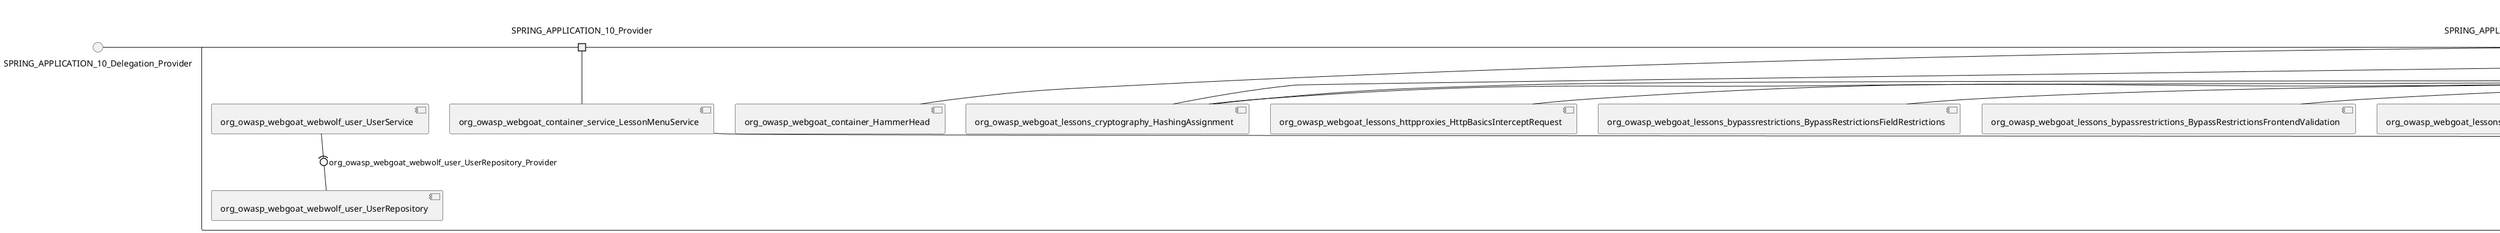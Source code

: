 @startuml
skinparam fixCircleLabelOverlapping true
skinparam componentStyle uml2
() SPRING_APPLICATION_10_Delegation_Provider
() SPRING_APPLICATION_11_Delegation_Provider
() SPRING_APPLICATION_2_Delegation_Provider
() SPRING_APPLICATION_3_Delegation_Provider
() SPRING_APPLICATION_4_Delegation_Provider
() SPRING_APPLICATION_5_Delegation_Provider
() SPRING_APPLICATION_6_Delegation_Provider
() SPRING_APPLICATION_7_Delegation_Provider
() SPRING_APPLICATION_8_Delegation_Provider
() SPRING_APPLICATION_9_Delegation_Provider
() SPRING_APPLICATION_BypassRestrictions_FieldRestrictions_POST_Delegation_Provider
() SPRING_APPLICATION_BypassRestrictions_frontendValidation_POST_Delegation_Provider
() SPRING_APPLICATION_ChromeDevTools_dummy_POST_Delegation_Provider
() SPRING_APPLICATION_ChromeDevTools_network_POST_Delegation_Provider
() SPRING_APPLICATION_CrossSiteScriptingStored_stored_xss_POST_Delegation_Provider
() SPRING_APPLICATION_CrossSiteScriptingStored_stored_xss_follow_up_POST_Delegation_Provider
() SPRING_APPLICATION_CrossSiteScripting_attack1_POST_Delegation_Provider
() SPRING_APPLICATION_CrossSiteScripting_attack3_POST_Delegation_Provider
() SPRING_APPLICATION_CrossSiteScripting_attack4_POST_Delegation_Provider
() SPRING_APPLICATION_CrossSiteScripting_attack5a_GET_Delegation_Provider
() SPRING_APPLICATION_CrossSiteScripting_attack6a_POST_Delegation_Provider
() SPRING_APPLICATION_CrossSiteScripting_dom_follow_up_POST_Delegation_Provider
() SPRING_APPLICATION_CrossSiteScripting_phone_home_xss_POST_Delegation_Provider
() SPRING_APPLICATION_CrossSiteScripting_quiz_GET_POST_Delegation_Provider
() SPRING_APPLICATION_Delegation_Provider
() SPRING_APPLICATION_GET_10_Delegation_Provider
() SPRING_APPLICATION_GET_11_Delegation_Provider
() SPRING_APPLICATION_GET_12_Delegation_Provider
() SPRING_APPLICATION_GET_13_Delegation_Provider
() SPRING_APPLICATION_GET_14_Delegation_Provider
() SPRING_APPLICATION_GET_2_Delegation_Provider
() SPRING_APPLICATION_GET_3_Delegation_Provider
() SPRING_APPLICATION_GET_4_Delegation_Provider
() SPRING_APPLICATION_GET_5_Delegation_Provider
() SPRING_APPLICATION_GET_6_Delegation_Provider
() SPRING_APPLICATION_GET_7_Delegation_Provider
() SPRING_APPLICATION_GET_8_Delegation_Provider
() SPRING_APPLICATION_GET_9_Delegation_Provider
() SPRING_APPLICATION_GET_Delegation_Provider
() SPRING_APPLICATION_HtmlTampering_task_POST_Delegation_Provider
() SPRING_APPLICATION_HttpBasics_attack1_POST_Delegation_Provider
() SPRING_APPLICATION_HttpBasics_attack2_POST_Delegation_Provider
() SPRING_APPLICATION_IDOR_diff_attributes_POST_Delegation_Provider
() SPRING_APPLICATION_IDOR_login_POST_Delegation_Provider
() SPRING_APPLICATION_IDOR_profile_alt_path_POST_Delegation_Provider
() SPRING_APPLICATION_InsecureDeserialization_task_POST_Delegation_Provider
() SPRING_APPLICATION_InsecureLogin_Delegation_Provider
() SPRING_APPLICATION_JWT_decode_POST_Delegation_Provider
() SPRING_APPLICATION_JWT_jku_Delegation_Provider
() SPRING_APPLICATION_JWT_kid_Delegation_Provider
() SPRING_APPLICATION_JWT_quiz_GET_POST_Delegation_Provider
() SPRING_APPLICATION_JWT_refresh_Delegation_Provider
() SPRING_APPLICATION_JWT_secret_POST_Delegation_Provider
() SPRING_APPLICATION_JWT_votings_Delegation_Provider
() SPRING_APPLICATION_LogSpoofing_log_bleeding_POST_Delegation_Provider
() SPRING_APPLICATION_LogSpoofing_log_spoofing_POST_Delegation_Provider
() SPRING_APPLICATION_POST_10_Delegation_Provider
() SPRING_APPLICATION_POST_11_Delegation_Provider
() SPRING_APPLICATION_POST_12_Delegation_Provider
() SPRING_APPLICATION_POST_13_Delegation_Provider
() SPRING_APPLICATION_POST_14_Delegation_Provider
() SPRING_APPLICATION_POST_15_Delegation_Provider
() SPRING_APPLICATION_POST_16_Delegation_Provider
() SPRING_APPLICATION_POST_17_Delegation_Provider
() SPRING_APPLICATION_POST_18_Delegation_Provider
() SPRING_APPLICATION_POST_2_Delegation_Provider
() SPRING_APPLICATION_POST_3_Delegation_Provider
() SPRING_APPLICATION_POST_4_Delegation_Provider
() SPRING_APPLICATION_POST_5_Delegation_Provider
() SPRING_APPLICATION_POST_6_Delegation_Provider
() SPRING_APPLICATION_POST_7_Delegation_Provider
() SPRING_APPLICATION_POST_8_Delegation_Provider
() SPRING_APPLICATION_POST_9_Delegation_Provider
() SPRING_APPLICATION_POST_Delegation_Provider
() SPRING_APPLICATION_PUT_Delegation_Provider
() SPRING_APPLICATION_PasswordReset_ForgotPassword_create_password_reset_link_POST_Delegation_Provider
() SPRING_APPLICATION_PasswordReset_SecurityQuestions_POST_Delegation_Provider
() SPRING_APPLICATION_PasswordReset_reset_Delegation_Provider
() SPRING_APPLICATION_PasswordReset_simple_mail_reset_POST_Delegation_Provider
() SPRING_APPLICATION_PathTraversal_profile_picture_GET_Delegation_Provider
() SPRING_APPLICATION_PathTraversal_profile_picture_fix_GET_Delegation_Provider
() SPRING_APPLICATION_PathTraversal_profile_upload_POST_Delegation_Provider
() SPRING_APPLICATION_PathTraversal_profile_upload_fix_POST_Delegation_Provider
() SPRING_APPLICATION_PathTraversal_profile_upload_remove_user_input_POST_Delegation_Provider
() SPRING_APPLICATION_PathTraversal_random_POST_Delegation_Provider
() SPRING_APPLICATION_PathTraversal_random_picture_GET_Delegation_Provider
() SPRING_APPLICATION_PathTraversal_zip_slip_Delegation_Provider
() SPRING_APPLICATION_SSRF_task1_POST_Delegation_Provider
() SPRING_APPLICATION_SSRF_task2_POST_Delegation_Provider
() SPRING_APPLICATION_SecurePasswords_assignment_POST_Delegation_Provider
() SPRING_APPLICATION_SqlInjectionAdvanced_attack6a_POST_Delegation_Provider
() SPRING_APPLICATION_SqlInjectionAdvanced_attack6b_POST_Delegation_Provider
() SPRING_APPLICATION_SqlInjectionAdvanced_challenge_Login_POST_Delegation_Provider
() SPRING_APPLICATION_SqlInjectionAdvanced_challenge_PUT_Delegation_Provider
() SPRING_APPLICATION_SqlInjectionAdvanced_quiz_GET_POST_Delegation_Provider
() SPRING_APPLICATION_SqlInjectionMitigations_attack10a_POST_Delegation_Provider
() SPRING_APPLICATION_SqlInjectionMitigations_attack10b_POST_Delegation_Provider
() SPRING_APPLICATION_SqlInjectionMitigations_attack12a_POST_Delegation_Provider
() SPRING_APPLICATION_SqlInjectionMitigations_servers_GET_Delegation_Provider
() SPRING_APPLICATION_SqlInjection_assignment5a_POST_Delegation_Provider
() SPRING_APPLICATION_SqlInjection_assignment5b_POST_Delegation_Provider
() SPRING_APPLICATION_SqlInjection_attack10_POST_Delegation_Provider
() SPRING_APPLICATION_SqlInjection_attack2_POST_Delegation_Provider
() SPRING_APPLICATION_SqlInjection_attack3_POST_Delegation_Provider
() SPRING_APPLICATION_SqlInjection_attack4_POST_Delegation_Provider
() SPRING_APPLICATION_SqlInjection_attack5_POST_Delegation_Provider
() SPRING_APPLICATION_SqlInjection_attack8_POST_Delegation_Provider
() SPRING_APPLICATION_SqlInjection_attack9_POST_Delegation_Provider
() SPRING_APPLICATION_SqlOnlyInputValidationOnKeywords_attack_POST_Delegation_Provider
() SPRING_APPLICATION_SqlOnlyInputValidation_attack_POST_Delegation_Provider
() SPRING_APPLICATION_VulnerableComponents_attack1_POST_Delegation_Provider
() SPRING_APPLICATION_WebWolf_GET_Delegation_Provider
() SPRING_APPLICATION_WebWolf_landing_Delegation_Provider
() SPRING_APPLICATION_WebWolf_mail_Delegation_Provider
() SPRING_APPLICATION_challenge_1_POST_Delegation_Provider
() SPRING_APPLICATION_challenge_5_POST_Delegation_Provider
() SPRING_APPLICATION_challenge_7_Delegation_Provider
() SPRING_APPLICATION_challenge_8_Delegation_Provider
() SPRING_APPLICATION_challenge_logo_Delegation_Provider
() SPRING_APPLICATION_cia_quiz_GET_POST_Delegation_Provider
() SPRING_APPLICATION_clientSideFiltering_attack1_POST_Delegation_Provider
() SPRING_APPLICATION_clientSideFiltering_challenge_store_coupons_GET_Delegation_Provider
() SPRING_APPLICATION_clientSideFiltering_getItForFree_POST_Delegation_Provider
() SPRING_APPLICATION_clientSideFiltering_salaries_GET_Delegation_Provider
() SPRING_APPLICATION_crypto_encoding_basic_auth_POST_Delegation_Provider
() SPRING_APPLICATION_crypto_encoding_xor_POST_Delegation_Provider
() SPRING_APPLICATION_crypto_hashing_POST_Delegation_Provider
() SPRING_APPLICATION_crypto_secure_defaults_POST_Delegation_Provider
() SPRING_APPLICATION_crypto_signing_verify_POST_Delegation_Provider
() SPRING_APPLICATION_csrf_feedback_message_POST_Delegation_Provider
() SPRING_APPLICATION_csrf_review_POST_Delegation_Provider
() SPRING_APPLICATION_files_GET_Delegation_Provider
() SPRING_APPLICATION_fileupload_POST_Delegation_Provider
() SPRING_APPLICATION_jwt_Delegation_Provider
() SPRING_APPLICATION_landing_Delegation_Provider
() SPRING_APPLICATION_lesson_template_Delegation_Provider
() SPRING_APPLICATION_login_oauth_mvc_GET_Delegation_Provider
() SPRING_APPLICATION_mail_DELETE_GET_POST_Delegation_Provider
() SPRING_APPLICATION_register_mvc_POST_Delegation_Provider
() SPRING_APPLICATION_registration_GET_Delegation_Provider
() SPRING_APPLICATION_requests_GET_Delegation_Provider
() SPRING_APPLICATION_scoreboard_data_GET_Delegation_Provider
() SPRING_APPLICATION_server_directory_GET_Delegation_Provider
() SPRING_APPLICATION_service_debug_labels_mvc_Delegation_Provider
() SPRING_APPLICATION_service_lessonoverview_mvc_GET_Delegation_Provider
() SPRING_APPLICATION_xxe_comments_GET_Delegation_Provider
rectangle System {
[org_owasp_webgoat_container_HammerHead] [[webgoat-webgoat.repository#_f-AIbp8LEe-TMtE7h9aJeQ]]
[org_owasp_webgoat_container_WebWolfRedirect] [[webgoat-webgoat.repository#_f-AIbp8LEe-TMtE7h9aJeQ]]
[org_owasp_webgoat_container_controller_StartLesson] [[webgoat-webgoat.repository#_f-AIbp8LEe-TMtE7h9aJeQ]]
[org_owasp_webgoat_container_controller_Welcome] [[webgoat-webgoat.repository#_f-AIbp8LEe-TMtE7h9aJeQ]]
[org_owasp_webgoat_container_i18n_PluginMessages_Provider] [[webgoat-webgoat.repository#_f-AIbp8LEe-TMtE7h9aJeQ]]
[org_owasp_webgoat_container_report_ReportCardController] [[webgoat-webgoat.repository#_f-AIbp8LEe-TMtE7h9aJeQ]]
[org_owasp_webgoat_container_service_EnvironmentService] [[webgoat-webgoat.repository#_f-AIbp8LEe-TMtE7h9aJeQ]]
[org_owasp_webgoat_container_service_HintService] [[webgoat-webgoat.repository#_f-AIbp8LEe-TMtE7h9aJeQ]]
[org_owasp_webgoat_container_service_LabelDebugService] [[webgoat-webgoat.repository#_f-AIbp8LEe-TMtE7h9aJeQ]]
[org_owasp_webgoat_container_service_LabelService] [[webgoat-webgoat.repository#_f-AIbp8LEe-TMtE7h9aJeQ]]
[org_owasp_webgoat_container_service_LessonInfoService] [[webgoat-webgoat.repository#_f-AIbp8LEe-TMtE7h9aJeQ]]
[org_owasp_webgoat_container_service_LessonMenuService] [[webgoat-webgoat.repository#_f-AIbp8LEe-TMtE7h9aJeQ]]
[org_owasp_webgoat_container_service_LessonProgressService] [[webgoat-webgoat.repository#_f-AIbp8LEe-TMtE7h9aJeQ]]
[org_owasp_webgoat_container_service_RestartLessonService] [[webgoat-webgoat.repository#_f-AIbp8LEe-TMtE7h9aJeQ]]
[org_owasp_webgoat_container_service_SessionService] [[webgoat-webgoat.repository#_f-AIbp8LEe-TMtE7h9aJeQ]]
[org_owasp_webgoat_container_session_LessonSession_Provider] [[webgoat-webgoat.repository#_f-AIbp8LEe-TMtE7h9aJeQ]]
[org_owasp_webgoat_container_users_RegistrationController] [[webgoat-webgoat.repository#_f-AIbp8LEe-TMtE7h9aJeQ]]
[org_owasp_webgoat_container_users_Scoreboard] [[webgoat-webgoat.repository#_f-AIbp8LEe-TMtE7h9aJeQ]]
[org_owasp_webgoat_container_users_UserProgressRepository] [[webgoat-webgoat.repository#_f-AIbp8LEe-TMtE7h9aJeQ]]
[org_owasp_webgoat_container_users_UserRepository] [[webgoat-webgoat.repository#_f-AIbp8LEe-TMtE7h9aJeQ]]
[org_owasp_webgoat_container_users_UserService] [[webgoat-webgoat.repository#_f-AIbp8LEe-TMtE7h9aJeQ]]
[org_owasp_webgoat_lessons_authbypass_VerifyAccount] [[webgoat-webgoat.repository#_f-AIbp8LEe-TMtE7h9aJeQ]]
[org_owasp_webgoat_lessons_bypassrestrictions_BypassRestrictionsFieldRestrictions] [[webgoat-webgoat.repository#_f-AIbp8LEe-TMtE7h9aJeQ]]
[org_owasp_webgoat_lessons_bypassrestrictions_BypassRestrictionsFrontendValidation] [[webgoat-webgoat.repository#_f-AIbp8LEe-TMtE7h9aJeQ]]
[org_owasp_webgoat_lessons_challenges_FlagController] [[webgoat-webgoat.repository#_f-AIbp8LEe-TMtE7h9aJeQ]]
[org_owasp_webgoat_lessons_challenges_challenge1_Assignment1] [[webgoat-webgoat.repository#_f-AIbp8LEe-TMtE7h9aJeQ]]
[org_owasp_webgoat_lessons_challenges_challenge1_ImageServlet] [[webgoat-webgoat.repository#_f-AIbp8LEe-TMtE7h9aJeQ]]
[org_owasp_webgoat_lessons_challenges_challenge5_Assignment5] [[webgoat-webgoat.repository#_f-AIbp8LEe-TMtE7h9aJeQ]]
[org_owasp_webgoat_lessons_challenges_challenge7_Assignment7] [[webgoat-webgoat.repository#_f-AIbp8LEe-TMtE7h9aJeQ]]
[org_owasp_webgoat_lessons_challenges_challenge8_Assignment8] [[webgoat-webgoat.repository#_f-AIbp8LEe-TMtE7h9aJeQ]]
[org_owasp_webgoat_lessons_chromedevtools_NetworkDummy] [[webgoat-webgoat.repository#_f-AIbp8LEe-TMtE7h9aJeQ]]
[org_owasp_webgoat_lessons_chromedevtools_NetworkLesson] [[webgoat-webgoat.repository#_f-AIbp8LEe-TMtE7h9aJeQ]]
[org_owasp_webgoat_lessons_cia_CIAQuiz] [[webgoat-webgoat.repository#_f-AIbp8LEe-TMtE7h9aJeQ]]
[org_owasp_webgoat_lessons_clientsidefiltering_ClientSideFilteringAssignment] [[webgoat-webgoat.repository#_f-AIbp8LEe-TMtE7h9aJeQ]]
[org_owasp_webgoat_lessons_clientsidefiltering_ClientSideFilteringFreeAssignment] [[webgoat-webgoat.repository#_f-AIbp8LEe-TMtE7h9aJeQ]]
[org_owasp_webgoat_lessons_clientsidefiltering_Salaries] [[webgoat-webgoat.repository#_f-AIbp8LEe-TMtE7h9aJeQ]]
[org_owasp_webgoat_lessons_clientsidefiltering_ShopEndpoint] [[webgoat-webgoat.repository#_f-AIbp8LEe-TMtE7h9aJeQ]]
[org_owasp_webgoat_lessons_cryptography_EncodingAssignment] [[webgoat-webgoat.repository#_f-AIbp8LEe-TMtE7h9aJeQ]]
[org_owasp_webgoat_lessons_cryptography_HashingAssignment] [[webgoat-webgoat.repository#_f-AIbp8LEe-TMtE7h9aJeQ]]
[org_owasp_webgoat_lessons_cryptography_SecureDefaultsAssignment] [[webgoat-webgoat.repository#_f-AIbp8LEe-TMtE7h9aJeQ]]
[org_owasp_webgoat_lessons_cryptography_SigningAssignment] [[webgoat-webgoat.repository#_f-AIbp8LEe-TMtE7h9aJeQ]]
[org_owasp_webgoat_lessons_cryptography_XOREncodingAssignment] [[webgoat-webgoat.repository#_f-AIbp8LEe-TMtE7h9aJeQ]]
[org_owasp_webgoat_lessons_csrf_CSRFConfirmFlag1] [[webgoat-webgoat.repository#_f-AIbp8LEe-TMtE7h9aJeQ]]
[org_owasp_webgoat_lessons_csrf_CSRFFeedback] [[webgoat-webgoat.repository#_f-AIbp8LEe-TMtE7h9aJeQ]]
[org_owasp_webgoat_lessons_csrf_CSRFGetFlag] [[webgoat-webgoat.repository#_f-AIbp8LEe-TMtE7h9aJeQ]]
[org_owasp_webgoat_lessons_csrf_CSRFLogin] [[webgoat-webgoat.repository#_f-AIbp8LEe-TMtE7h9aJeQ]]
[org_owasp_webgoat_lessons_csrf_ForgedReviews] [[webgoat-webgoat.repository#_f-AIbp8LEe-TMtE7h9aJeQ]]
[org_owasp_webgoat_lessons_csrf_ObjectMapper_Provider] [[webgoat-webgoat.repository#_f-AIbp8LEe-TMtE7h9aJeQ]]
[org_owasp_webgoat_lessons_deserialization_InsecureDeserializationTask] [[webgoat-webgoat.repository#_f-AIbp8LEe-TMtE7h9aJeQ]]
[org_owasp_webgoat_lessons_hijacksession_HijackSessionAssignment] [[webgoat-webgoat.repository#_f-AIbp8LEe-TMtE7h9aJeQ]]
[org_owasp_webgoat_lessons_hijacksession_cas_HijackSessionAuthenticationProvider] [[webgoat-webgoat.repository#_f-AIbp8LEe-TMtE7h9aJeQ]]
[org_owasp_webgoat_lessons_htmltampering_HtmlTamperingTask] [[webgoat-webgoat.repository#_f-AIbp8LEe-TMtE7h9aJeQ]]
[org_owasp_webgoat_lessons_httpbasics_HttpBasicsLesson] [[webgoat-webgoat.repository#_f-AIbp8LEe-TMtE7h9aJeQ]]
[org_owasp_webgoat_lessons_httpbasics_HttpBasicsQuiz] [[webgoat-webgoat.repository#_f-AIbp8LEe-TMtE7h9aJeQ]]
[org_owasp_webgoat_lessons_httpproxies_HttpBasicsInterceptRequest] [[webgoat-webgoat.repository#_f-AIbp8LEe-TMtE7h9aJeQ]]
[org_owasp_webgoat_lessons_idor_IDORDiffAttributes] [[webgoat-webgoat.repository#_f-AIbp8LEe-TMtE7h9aJeQ]]
[org_owasp_webgoat_lessons_idor_IDOREditOtherProfile] [[webgoat-webgoat.repository#_f-AIbp8LEe-TMtE7h9aJeQ]]
[org_owasp_webgoat_lessons_idor_IDORLogin] [[webgoat-webgoat.repository#_f-AIbp8LEe-TMtE7h9aJeQ]]
[org_owasp_webgoat_lessons_idor_IDORViewOtherProfile] [[webgoat-webgoat.repository#_f-AIbp8LEe-TMtE7h9aJeQ]]
[org_owasp_webgoat_lessons_idor_IDORViewOwnProfile] [[webgoat-webgoat.repository#_f-AIbp8LEe-TMtE7h9aJeQ]]
[org_owasp_webgoat_lessons_idor_IDORViewOwnProfileAltUrl] [[webgoat-webgoat.repository#_f-AIbp8LEe-TMtE7h9aJeQ]]
[org_owasp_webgoat_lessons_insecurelogin_InsecureLoginTask] [[webgoat-webgoat.repository#_f-AIbp8LEe-TMtE7h9aJeQ]]
[org_owasp_webgoat_lessons_jwt_JWTDecodeEndpoint] [[webgoat-webgoat.repository#_f-AIbp8LEe-TMtE7h9aJeQ]]
[org_owasp_webgoat_lessons_jwt_JWTQuiz] [[webgoat-webgoat.repository#_f-AIbp8LEe-TMtE7h9aJeQ]]
[org_owasp_webgoat_lessons_jwt_JWTRefreshEndpoint] [[webgoat-webgoat.repository#_f-AIbp8LEe-TMtE7h9aJeQ]]
[org_owasp_webgoat_lessons_jwt_JWTSecretKeyEndpoint] [[webgoat-webgoat.repository#_f-AIbp8LEe-TMtE7h9aJeQ]]
[org_owasp_webgoat_lessons_jwt_JWTVotesEndpoint] [[webgoat-webgoat.repository#_f-AIbp8LEe-TMtE7h9aJeQ]]
[org_owasp_webgoat_lessons_jwt_claimmisuse_JWTHeaderJKUEndpoint] [[webgoat-webgoat.repository#_f-AIbp8LEe-TMtE7h9aJeQ]]
[org_owasp_webgoat_lessons_jwt_claimmisuse_JWTHeaderKIDEndpoint] [[webgoat-webgoat.repository#_f-AIbp8LEe-TMtE7h9aJeQ]]
[org_owasp_webgoat_lessons_lessontemplate_SampleAttack] [[webgoat-webgoat.repository#_f-AIbp8LEe-TMtE7h9aJeQ]]
[org_owasp_webgoat_lessons_logging_LogBleedingTask] [[webgoat-webgoat.repository#_f-AIbp8LEe-TMtE7h9aJeQ]]
[org_owasp_webgoat_lessons_logging_LogSpoofingTask] [[webgoat-webgoat.repository#_f-AIbp8LEe-TMtE7h9aJeQ]]
[org_owasp_webgoat_lessons_missingac_MissingFunctionACHiddenMenus] [[webgoat-webgoat.repository#_f-AIbp8LEe-TMtE7h9aJeQ]]
[org_owasp_webgoat_lessons_missingac_MissingFunctionACUsers] [[webgoat-webgoat.repository#_f-AIbp8LEe-TMtE7h9aJeQ]]
[org_owasp_webgoat_lessons_missingac_MissingFunctionACYourHash] [[webgoat-webgoat.repository#_f-AIbp8LEe-TMtE7h9aJeQ]]
[org_owasp_webgoat_lessons_missingac_MissingFunctionACYourHashAdmin] [[webgoat-webgoat.repository#_f-AIbp8LEe-TMtE7h9aJeQ]]
[org_owasp_webgoat_lessons_passwordreset_QuestionsAssignment] [[webgoat-webgoat.repository#_f-AIbp8LEe-TMtE7h9aJeQ]]
[org_owasp_webgoat_lessons_passwordreset_ResetLinkAssignment] [[webgoat-webgoat.repository#_f-AIbp8LEe-TMtE7h9aJeQ]]
[org_owasp_webgoat_lessons_passwordreset_ResetLinkAssignmentForgotPassword] [[webgoat-webgoat.repository#_f-AIbp8LEe-TMtE7h9aJeQ]]
[org_owasp_webgoat_lessons_passwordreset_SecurityQuestionAssignment] [[webgoat-webgoat.repository#_f-AIbp8LEe-TMtE7h9aJeQ]]
[org_owasp_webgoat_lessons_passwordreset_SimpleMailAssignment] [[webgoat-webgoat.repository#_f-AIbp8LEe-TMtE7h9aJeQ]]
[org_owasp_webgoat_lessons_passwordreset_TriedQuestions] [[webgoat-webgoat.repository#_f-AIbp8LEe-TMtE7h9aJeQ]]
[org_owasp_webgoat_lessons_pathtraversal_ProfileUpload] [[webgoat-webgoat.repository#_f-AIbp8LEe-TMtE7h9aJeQ]]
[org_owasp_webgoat_lessons_pathtraversal_ProfileUploadFix] [[webgoat-webgoat.repository#_f-AIbp8LEe-TMtE7h9aJeQ]]
[org_owasp_webgoat_lessons_pathtraversal_ProfileUploadRemoveUserInput] [[webgoat-webgoat.repository#_f-AIbp8LEe-TMtE7h9aJeQ]]
[org_owasp_webgoat_lessons_pathtraversal_ProfileUploadRetrieval] [[webgoat-webgoat.repository#_f-AIbp8LEe-TMtE7h9aJeQ]]
[org_owasp_webgoat_lessons_pathtraversal_ProfileZipSlip] [[webgoat-webgoat.repository#_f-AIbp8LEe-TMtE7h9aJeQ]]
[org_owasp_webgoat_lessons_securepasswords_SecurePasswordsAssignment] [[webgoat-webgoat.repository#_f-AIbp8LEe-TMtE7h9aJeQ]]
[org_owasp_webgoat_lessons_spoofcookie_SpoofCookieAssignment] [[webgoat-webgoat.repository#_f-AIbp8LEe-TMtE7h9aJeQ]]
[org_owasp_webgoat_lessons_sqlinjection_advanced_SqlInjectionChallenge] [[webgoat-webgoat.repository#_f-AIbp8LEe-TMtE7h9aJeQ]]
[org_owasp_webgoat_lessons_sqlinjection_advanced_SqlInjectionChallengeLogin] [[webgoat-webgoat.repository#_f-AIbp8LEe-TMtE7h9aJeQ]]
[org_owasp_webgoat_lessons_sqlinjection_advanced_SqlInjectionLesson6a] [[webgoat-webgoat.repository#_f-AIbp8LEe-TMtE7h9aJeQ]]
[org_owasp_webgoat_lessons_sqlinjection_advanced_SqlInjectionLesson6b] [[webgoat-webgoat.repository#_f-AIbp8LEe-TMtE7h9aJeQ]]
[org_owasp_webgoat_lessons_sqlinjection_advanced_SqlInjectionQuiz] [[webgoat-webgoat.repository#_f-AIbp8LEe-TMtE7h9aJeQ]]
[org_owasp_webgoat_lessons_sqlinjection_introduction_SqlInjectionLesson10] [[webgoat-webgoat.repository#_f-AIbp8LEe-TMtE7h9aJeQ]]
[org_owasp_webgoat_lessons_sqlinjection_introduction_SqlInjectionLesson2] [[webgoat-webgoat.repository#_f-AIbp8LEe-TMtE7h9aJeQ]]
[org_owasp_webgoat_lessons_sqlinjection_introduction_SqlInjectionLesson3] [[webgoat-webgoat.repository#_f-AIbp8LEe-TMtE7h9aJeQ]]
[org_owasp_webgoat_lessons_sqlinjection_introduction_SqlInjectionLesson4] [[webgoat-webgoat.repository#_f-AIbp8LEe-TMtE7h9aJeQ]]
[org_owasp_webgoat_lessons_sqlinjection_introduction_SqlInjectionLesson5] [[webgoat-webgoat.repository#_f-AIbp8LEe-TMtE7h9aJeQ]]
[org_owasp_webgoat_lessons_sqlinjection_introduction_SqlInjectionLesson5a] [[webgoat-webgoat.repository#_f-AIbp8LEe-TMtE7h9aJeQ]]
[org_owasp_webgoat_lessons_sqlinjection_introduction_SqlInjectionLesson5b] [[webgoat-webgoat.repository#_f-AIbp8LEe-TMtE7h9aJeQ]]
[org_owasp_webgoat_lessons_sqlinjection_introduction_SqlInjectionLesson8] [[webgoat-webgoat.repository#_f-AIbp8LEe-TMtE7h9aJeQ]]
[org_owasp_webgoat_lessons_sqlinjection_introduction_SqlInjectionLesson9] [[webgoat-webgoat.repository#_f-AIbp8LEe-TMtE7h9aJeQ]]
[org_owasp_webgoat_lessons_sqlinjection_mitigation_Servers] [[webgoat-webgoat.repository#_f-AIbp8LEe-TMtE7h9aJeQ]]
[org_owasp_webgoat_lessons_sqlinjection_mitigation_SqlInjectionLesson10a] [[webgoat-webgoat.repository#_f-AIbp8LEe-TMtE7h9aJeQ]]
[org_owasp_webgoat_lessons_sqlinjection_mitigation_SqlInjectionLesson10b] [[webgoat-webgoat.repository#_f-AIbp8LEe-TMtE7h9aJeQ]]
[org_owasp_webgoat_lessons_sqlinjection_mitigation_SqlInjectionLesson13] [[webgoat-webgoat.repository#_f-AIbp8LEe-TMtE7h9aJeQ]]
[org_owasp_webgoat_lessons_sqlinjection_mitigation_SqlOnlyInputValidation] [[webgoat-webgoat.repository#_f-AIbp8LEe-TMtE7h9aJeQ]]
[org_owasp_webgoat_lessons_sqlinjection_mitigation_SqlOnlyInputValidationOnKeywords] [[webgoat-webgoat.repository#_f-AIbp8LEe-TMtE7h9aJeQ]]
[org_owasp_webgoat_lessons_ssrf_SSRFTask1] [[webgoat-webgoat.repository#_f-AIbp8LEe-TMtE7h9aJeQ]]
[org_owasp_webgoat_lessons_ssrf_SSRFTask2] [[webgoat-webgoat.repository#_f-AIbp8LEe-TMtE7h9aJeQ]]
[org_owasp_webgoat_lessons_vulnerablecomponents_VulnerableComponentsLesson] [[webgoat-webgoat.repository#_f-AIbp8LEe-TMtE7h9aJeQ]]
[org_owasp_webgoat_lessons_webwolfintroduction_LandingAssignment] [[webgoat-webgoat.repository#_f-AIbp8LEe-TMtE7h9aJeQ]]
[org_owasp_webgoat_lessons_webwolfintroduction_MailAssignment] [[webgoat-webgoat.repository#_f-AIbp8LEe-TMtE7h9aJeQ]]
[org_owasp_webgoat_lessons_xss_CrossSiteScriptingLesson1] [[webgoat-webgoat.repository#_f-AIbp8LEe-TMtE7h9aJeQ]]
[org_owasp_webgoat_lessons_xss_CrossSiteScriptingLesson3] [[webgoat-webgoat.repository#_f-AIbp8LEe-TMtE7h9aJeQ]]
[org_owasp_webgoat_lessons_xss_CrossSiteScriptingLesson4] [[webgoat-webgoat.repository#_f-AIbp8LEe-TMtE7h9aJeQ]]
[org_owasp_webgoat_lessons_xss_CrossSiteScriptingLesson5a] [[webgoat-webgoat.repository#_f-AIbp8LEe-TMtE7h9aJeQ]]
[org_owasp_webgoat_lessons_xss_CrossSiteScriptingLesson6a] [[webgoat-webgoat.repository#_f-AIbp8LEe-TMtE7h9aJeQ]]
[org_owasp_webgoat_lessons_xss_CrossSiteScriptingQuiz] [[webgoat-webgoat.repository#_f-AIbp8LEe-TMtE7h9aJeQ]]
[org_owasp_webgoat_lessons_xss_DOMCrossSiteScripting] [[webgoat-webgoat.repository#_f-AIbp8LEe-TMtE7h9aJeQ]]
[org_owasp_webgoat_lessons_xss_DOMCrossSiteScriptingVerifier] [[webgoat-webgoat.repository#_f-AIbp8LEe-TMtE7h9aJeQ]]
[org_owasp_webgoat_lessons_xss_stored_StoredCrossSiteScriptingVerifier] [[webgoat-webgoat.repository#_f-AIbp8LEe-TMtE7h9aJeQ]]
[org_owasp_webgoat_lessons_xss_stored_StoredXssComments] [[webgoat-webgoat.repository#_f-AIbp8LEe-TMtE7h9aJeQ]]
[org_owasp_webgoat_lessons_xxe_BlindSendFileAssignment] [[webgoat-webgoat.repository#_f-AIbp8LEe-TMtE7h9aJeQ]]
[org_owasp_webgoat_lessons_xxe_CommentsEndpoint] [[webgoat-webgoat.repository#_f-AIbp8LEe-TMtE7h9aJeQ]]
[org_owasp_webgoat_lessons_xxe_ContentTypeAssignment] [[webgoat-webgoat.repository#_f-AIbp8LEe-TMtE7h9aJeQ]]
[org_owasp_webgoat_lessons_xxe_SimpleXXE] [[webgoat-webgoat.repository#_f-AIbp8LEe-TMtE7h9aJeQ]]
[org_owasp_webgoat_webwolf_FileServer] [[webgoat-webgoat.repository#_f-AIbp8LEe-TMtE7h9aJeQ]]
[org_owasp_webgoat_webwolf_jwt_JWTController] [[webgoat-webgoat.repository#_f-AIbp8LEe-TMtE7h9aJeQ]]
[org_owasp_webgoat_webwolf_mailbox_MailboxController] [[webgoat-webgoat.repository#_f-AIbp8LEe-TMtE7h9aJeQ]]
[org_owasp_webgoat_webwolf_mailbox_MailboxRepository] [[webgoat-webgoat.repository#_f-AIbp8LEe-TMtE7h9aJeQ]]
[org_owasp_webgoat_webwolf_requests_LandingPage] [[webgoat-webgoat.repository#_f-AIbp8LEe-TMtE7h9aJeQ]]
[org_owasp_webgoat_webwolf_requests_Requests] [[webgoat-webgoat.repository#_f-AIbp8LEe-TMtE7h9aJeQ]]
[org_owasp_webgoat_webwolf_user_UserRepository] [[webgoat-webgoat.repository#_f-AIbp8LEe-TMtE7h9aJeQ]]
[org_owasp_webgoat_webwolf_user_UserService] [[webgoat-webgoat.repository#_f-AIbp8LEe-TMtE7h9aJeQ]]
port SPRING_APPLICATION_10_Provider
SPRING_APPLICATION_10_Delegation_Provider - SPRING_APPLICATION_10_Provider
SPRING_APPLICATION_10_Provider - [org_owasp_webgoat_container_service_LessonMenuService]
port SPRING_APPLICATION_11_Provider
SPRING_APPLICATION_11_Delegation_Provider - SPRING_APPLICATION_11_Provider
SPRING_APPLICATION_11_Provider - [org_owasp_webgoat_container_HammerHead]
port SPRING_APPLICATION_2_Provider
SPRING_APPLICATION_2_Delegation_Provider - SPRING_APPLICATION_2_Provider
SPRING_APPLICATION_2_Provider - [org_owasp_webgoat_lessons_cryptography_HashingAssignment]
port SPRING_APPLICATION_3_Provider
SPRING_APPLICATION_3_Delegation_Provider - SPRING_APPLICATION_3_Provider
SPRING_APPLICATION_3_Provider - [org_owasp_webgoat_webwolf_FileServer]
port SPRING_APPLICATION_4_Provider
SPRING_APPLICATION_4_Delegation_Provider - SPRING_APPLICATION_4_Provider
SPRING_APPLICATION_4_Provider - [org_owasp_webgoat_container_service_LabelDebugService]
port SPRING_APPLICATION_5_Provider
SPRING_APPLICATION_5_Delegation_Provider - SPRING_APPLICATION_5_Provider
SPRING_APPLICATION_5_Provider - [org_owasp_webgoat_lessons_cryptography_HashingAssignment]
port SPRING_APPLICATION_6_Provider
SPRING_APPLICATION_6_Delegation_Provider - SPRING_APPLICATION_6_Provider
SPRING_APPLICATION_6_Provider - [org_owasp_webgoat_lessons_httpproxies_HttpBasicsInterceptRequest]
port SPRING_APPLICATION_7_Provider
SPRING_APPLICATION_7_Delegation_Provider - SPRING_APPLICATION_7_Provider
SPRING_APPLICATION_7_Provider - [org_owasp_webgoat_lessons_cryptography_SigningAssignment]
port SPRING_APPLICATION_8_Provider
SPRING_APPLICATION_8_Delegation_Provider - SPRING_APPLICATION_8_Provider
SPRING_APPLICATION_8_Provider - [org_owasp_webgoat_lessons_jwt_JWTSecretKeyEndpoint]
port SPRING_APPLICATION_9_Provider
SPRING_APPLICATION_9_Delegation_Provider - SPRING_APPLICATION_9_Provider
SPRING_APPLICATION_9_Provider - [org_owasp_webgoat_lessons_xxe_SimpleXXE]
port SPRING_APPLICATION_BypassRestrictions_FieldRestrictions_POST_Provider
SPRING_APPLICATION_BypassRestrictions_FieldRestrictions_POST_Delegation_Provider - SPRING_APPLICATION_BypassRestrictions_FieldRestrictions_POST_Provider
SPRING_APPLICATION_BypassRestrictions_FieldRestrictions_POST_Provider - [org_owasp_webgoat_lessons_bypassrestrictions_BypassRestrictionsFieldRestrictions]
port SPRING_APPLICATION_BypassRestrictions_frontendValidation_POST_Provider
SPRING_APPLICATION_BypassRestrictions_frontendValidation_POST_Delegation_Provider - SPRING_APPLICATION_BypassRestrictions_frontendValidation_POST_Provider
SPRING_APPLICATION_BypassRestrictions_frontendValidation_POST_Provider - [org_owasp_webgoat_lessons_bypassrestrictions_BypassRestrictionsFrontendValidation]
port SPRING_APPLICATION_ChromeDevTools_dummy_POST_Provider
SPRING_APPLICATION_ChromeDevTools_dummy_POST_Delegation_Provider - SPRING_APPLICATION_ChromeDevTools_dummy_POST_Provider
SPRING_APPLICATION_ChromeDevTools_dummy_POST_Provider - [org_owasp_webgoat_lessons_chromedevtools_NetworkDummy]
port SPRING_APPLICATION_ChromeDevTools_network_POST_Provider
SPRING_APPLICATION_ChromeDevTools_network_POST_Delegation_Provider - SPRING_APPLICATION_ChromeDevTools_network_POST_Provider
SPRING_APPLICATION_ChromeDevTools_network_POST_Provider - [org_owasp_webgoat_lessons_chromedevtools_NetworkLesson]
port SPRING_APPLICATION_CrossSiteScriptingStored_stored_xss_POST_Provider
SPRING_APPLICATION_CrossSiteScriptingStored_stored_xss_POST_Delegation_Provider - SPRING_APPLICATION_CrossSiteScriptingStored_stored_xss_POST_Provider
SPRING_APPLICATION_CrossSiteScriptingStored_stored_xss_POST_Provider - [org_owasp_webgoat_lessons_xss_stored_StoredXssComments]
port SPRING_APPLICATION_CrossSiteScriptingStored_stored_xss_follow_up_POST_Provider
SPRING_APPLICATION_CrossSiteScriptingStored_stored_xss_follow_up_POST_Delegation_Provider - SPRING_APPLICATION_CrossSiteScriptingStored_stored_xss_follow_up_POST_Provider
SPRING_APPLICATION_CrossSiteScriptingStored_stored_xss_follow_up_POST_Provider - [org_owasp_webgoat_lessons_xss_stored_StoredCrossSiteScriptingVerifier]
port SPRING_APPLICATION_CrossSiteScripting_attack1_POST_Provider
SPRING_APPLICATION_CrossSiteScripting_attack1_POST_Delegation_Provider - SPRING_APPLICATION_CrossSiteScripting_attack1_POST_Provider
SPRING_APPLICATION_CrossSiteScripting_attack1_POST_Provider - [org_owasp_webgoat_lessons_xss_CrossSiteScriptingLesson1]
port SPRING_APPLICATION_CrossSiteScripting_attack3_POST_Provider
SPRING_APPLICATION_CrossSiteScripting_attack3_POST_Delegation_Provider - SPRING_APPLICATION_CrossSiteScripting_attack3_POST_Provider
SPRING_APPLICATION_CrossSiteScripting_attack3_POST_Provider - [org_owasp_webgoat_lessons_xss_CrossSiteScriptingLesson3]
port SPRING_APPLICATION_CrossSiteScripting_attack4_POST_Provider
SPRING_APPLICATION_CrossSiteScripting_attack4_POST_Delegation_Provider - SPRING_APPLICATION_CrossSiteScripting_attack4_POST_Provider
SPRING_APPLICATION_CrossSiteScripting_attack4_POST_Provider - [org_owasp_webgoat_lessons_xss_CrossSiteScriptingLesson4]
port SPRING_APPLICATION_CrossSiteScripting_attack5a_GET_Provider
SPRING_APPLICATION_CrossSiteScripting_attack5a_GET_Delegation_Provider - SPRING_APPLICATION_CrossSiteScripting_attack5a_GET_Provider
SPRING_APPLICATION_CrossSiteScripting_attack5a_GET_Provider - [org_owasp_webgoat_lessons_xss_CrossSiteScriptingLesson5a]
port SPRING_APPLICATION_CrossSiteScripting_attack6a_POST_Provider
SPRING_APPLICATION_CrossSiteScripting_attack6a_POST_Delegation_Provider - SPRING_APPLICATION_CrossSiteScripting_attack6a_POST_Provider
SPRING_APPLICATION_CrossSiteScripting_attack6a_POST_Provider - [org_owasp_webgoat_lessons_xss_CrossSiteScriptingLesson6a]
port SPRING_APPLICATION_CrossSiteScripting_dom_follow_up_POST_Provider
SPRING_APPLICATION_CrossSiteScripting_dom_follow_up_POST_Delegation_Provider - SPRING_APPLICATION_CrossSiteScripting_dom_follow_up_POST_Provider
SPRING_APPLICATION_CrossSiteScripting_dom_follow_up_POST_Provider - [org_owasp_webgoat_lessons_xss_DOMCrossSiteScriptingVerifier]
port SPRING_APPLICATION_CrossSiteScripting_phone_home_xss_POST_Provider
SPRING_APPLICATION_CrossSiteScripting_phone_home_xss_POST_Delegation_Provider - SPRING_APPLICATION_CrossSiteScripting_phone_home_xss_POST_Provider
SPRING_APPLICATION_CrossSiteScripting_phone_home_xss_POST_Provider - [org_owasp_webgoat_lessons_xss_DOMCrossSiteScripting]
port SPRING_APPLICATION_CrossSiteScripting_quiz_GET_POST_Provider
SPRING_APPLICATION_CrossSiteScripting_quiz_GET_POST_Delegation_Provider - SPRING_APPLICATION_CrossSiteScripting_quiz_GET_POST_Provider
SPRING_APPLICATION_CrossSiteScripting_quiz_GET_POST_Provider - [org_owasp_webgoat_lessons_xss_CrossSiteScriptingQuiz]
port SPRING_APPLICATION_Provider
SPRING_APPLICATION_Delegation_Provider - SPRING_APPLICATION_Provider
SPRING_APPLICATION_Provider - [org_owasp_webgoat_container_service_SessionService]
port SPRING_APPLICATION_GET_10_Provider
SPRING_APPLICATION_GET_10_Delegation_Provider - SPRING_APPLICATION_GET_10_Provider
SPRING_APPLICATION_GET_10_Provider - [org_owasp_webgoat_container_controller_Welcome]
port SPRING_APPLICATION_GET_11_Provider
SPRING_APPLICATION_GET_11_Delegation_Provider - SPRING_APPLICATION_GET_11_Provider
SPRING_APPLICATION_GET_11_Provider - [org_owasp_webgoat_lessons_csrf_ForgedReviews]
port SPRING_APPLICATION_GET_12_Provider
SPRING_APPLICATION_GET_12_Delegation_Provider - SPRING_APPLICATION_GET_12_Provider
SPRING_APPLICATION_GET_12_Provider - [org_owasp_webgoat_container_service_RestartLessonService]
port SPRING_APPLICATION_GET_13_Provider
SPRING_APPLICATION_GET_13_Delegation_Provider - SPRING_APPLICATION_GET_13_Provider
SPRING_APPLICATION_GET_13_Provider - [org_owasp_webgoat_lessons_cryptography_EncodingAssignment]
port SPRING_APPLICATION_GET_14_Provider
SPRING_APPLICATION_GET_14_Delegation_Provider - SPRING_APPLICATION_GET_14_Provider
SPRING_APPLICATION_GET_14_Provider - [org_owasp_webgoat_lessons_missingac_MissingFunctionACUsers]
port SPRING_APPLICATION_GET_2_Provider
SPRING_APPLICATION_GET_2_Delegation_Provider - SPRING_APPLICATION_GET_2_Provider
SPRING_APPLICATION_GET_2_Provider - [org_owasp_webgoat_lessons_xss_stored_StoredXssComments]
port SPRING_APPLICATION_GET_3_Provider
SPRING_APPLICATION_GET_3_Delegation_Provider - SPRING_APPLICATION_GET_3_Provider
SPRING_APPLICATION_GET_3_Provider - [org_owasp_webgoat_container_service_LabelService]
port SPRING_APPLICATION_GET_4_Provider
SPRING_APPLICATION_GET_4_Delegation_Provider - SPRING_APPLICATION_GET_4_Provider
SPRING_APPLICATION_GET_4_Provider - [org_owasp_webgoat_lessons_idor_IDORViewOwnProfile]
port SPRING_APPLICATION_GET_5_Provider
SPRING_APPLICATION_GET_5_Delegation_Provider - SPRING_APPLICATION_GET_5_Provider
SPRING_APPLICATION_GET_5_Provider - [org_owasp_webgoat_container_report_ReportCardController]
port SPRING_APPLICATION_GET_6_Provider
SPRING_APPLICATION_GET_6_Delegation_Provider - SPRING_APPLICATION_GET_6_Provider
SPRING_APPLICATION_GET_6_Provider - [org_owasp_webgoat_container_controller_StartLesson]
port SPRING_APPLICATION_GET_7_Provider
SPRING_APPLICATION_GET_7_Delegation_Provider - SPRING_APPLICATION_GET_7_Provider
SPRING_APPLICATION_GET_7_Provider - [org_owasp_webgoat_container_service_HintService]
port SPRING_APPLICATION_GET_8_Provider
SPRING_APPLICATION_GET_8_Delegation_Provider - SPRING_APPLICATION_GET_8_Provider
SPRING_APPLICATION_GET_8_Provider - [org_owasp_webgoat_lessons_spoofcookie_SpoofCookieAssignment]
port SPRING_APPLICATION_GET_9_Provider
SPRING_APPLICATION_GET_9_Delegation_Provider - SPRING_APPLICATION_GET_9_Provider
SPRING_APPLICATION_GET_9_Provider - [org_owasp_webgoat_lessons_idor_IDORViewOtherProfile]
port SPRING_APPLICATION_GET_Provider
SPRING_APPLICATION_GET_Delegation_Provider - SPRING_APPLICATION_GET_Provider
SPRING_APPLICATION_GET_Provider - [org_owasp_webgoat_container_service_LessonInfoService]
port SPRING_APPLICATION_HtmlTampering_task_POST_Provider
SPRING_APPLICATION_HtmlTampering_task_POST_Delegation_Provider - SPRING_APPLICATION_HtmlTampering_task_POST_Provider
SPRING_APPLICATION_HtmlTampering_task_POST_Provider - [org_owasp_webgoat_lessons_htmltampering_HtmlTamperingTask]
port SPRING_APPLICATION_HttpBasics_attack1_POST_Provider
SPRING_APPLICATION_HttpBasics_attack1_POST_Delegation_Provider - SPRING_APPLICATION_HttpBasics_attack1_POST_Provider
SPRING_APPLICATION_HttpBasics_attack1_POST_Provider - [org_owasp_webgoat_lessons_httpbasics_HttpBasicsLesson]
port SPRING_APPLICATION_HttpBasics_attack2_POST_Provider
SPRING_APPLICATION_HttpBasics_attack2_POST_Delegation_Provider - SPRING_APPLICATION_HttpBasics_attack2_POST_Provider
SPRING_APPLICATION_HttpBasics_attack2_POST_Provider - [org_owasp_webgoat_lessons_httpbasics_HttpBasicsQuiz]
port SPRING_APPLICATION_IDOR_diff_attributes_POST_Provider
SPRING_APPLICATION_IDOR_diff_attributes_POST_Delegation_Provider - SPRING_APPLICATION_IDOR_diff_attributes_POST_Provider
SPRING_APPLICATION_IDOR_diff_attributes_POST_Provider - [org_owasp_webgoat_lessons_idor_IDORDiffAttributes]
port SPRING_APPLICATION_IDOR_login_POST_Provider
SPRING_APPLICATION_IDOR_login_POST_Delegation_Provider - SPRING_APPLICATION_IDOR_login_POST_Provider
SPRING_APPLICATION_IDOR_login_POST_Provider - [org_owasp_webgoat_lessons_idor_IDORLogin]
port SPRING_APPLICATION_IDOR_profile_alt_path_POST_Provider
SPRING_APPLICATION_IDOR_profile_alt_path_POST_Delegation_Provider - SPRING_APPLICATION_IDOR_profile_alt_path_POST_Provider
SPRING_APPLICATION_IDOR_profile_alt_path_POST_Provider - [org_owasp_webgoat_lessons_idor_IDORViewOwnProfileAltUrl]
port SPRING_APPLICATION_InsecureDeserialization_task_POST_Provider
SPRING_APPLICATION_InsecureDeserialization_task_POST_Delegation_Provider - SPRING_APPLICATION_InsecureDeserialization_task_POST_Provider
SPRING_APPLICATION_InsecureDeserialization_task_POST_Provider - [org_owasp_webgoat_lessons_deserialization_InsecureDeserializationTask]
port SPRING_APPLICATION_InsecureLogin_Provider
SPRING_APPLICATION_InsecureLogin_Delegation_Provider - SPRING_APPLICATION_InsecureLogin_Provider
SPRING_APPLICATION_InsecureLogin_Provider - [org_owasp_webgoat_lessons_insecurelogin_InsecureLoginTask]
port SPRING_APPLICATION_JWT_decode_POST_Provider
SPRING_APPLICATION_JWT_decode_POST_Delegation_Provider - SPRING_APPLICATION_JWT_decode_POST_Provider
SPRING_APPLICATION_JWT_decode_POST_Provider - [org_owasp_webgoat_lessons_jwt_JWTDecodeEndpoint]
port SPRING_APPLICATION_JWT_jku_Provider
SPRING_APPLICATION_JWT_jku_Delegation_Provider - SPRING_APPLICATION_JWT_jku_Provider
SPRING_APPLICATION_JWT_jku_Provider - [org_owasp_webgoat_lessons_jwt_claimmisuse_JWTHeaderJKUEndpoint]
port SPRING_APPLICATION_JWT_kid_Provider
SPRING_APPLICATION_JWT_kid_Delegation_Provider - SPRING_APPLICATION_JWT_kid_Provider
SPRING_APPLICATION_JWT_kid_Provider - [org_owasp_webgoat_lessons_jwt_claimmisuse_JWTHeaderKIDEndpoint]
port SPRING_APPLICATION_JWT_quiz_GET_POST_Provider
SPRING_APPLICATION_JWT_quiz_GET_POST_Delegation_Provider - SPRING_APPLICATION_JWT_quiz_GET_POST_Provider
SPRING_APPLICATION_JWT_quiz_GET_POST_Provider - [org_owasp_webgoat_lessons_jwt_JWTQuiz]
port SPRING_APPLICATION_JWT_refresh_Provider
SPRING_APPLICATION_JWT_refresh_Delegation_Provider - SPRING_APPLICATION_JWT_refresh_Provider
SPRING_APPLICATION_JWT_refresh_Provider - [org_owasp_webgoat_lessons_jwt_JWTRefreshEndpoint]
port SPRING_APPLICATION_JWT_secret_POST_Provider
SPRING_APPLICATION_JWT_secret_POST_Delegation_Provider - SPRING_APPLICATION_JWT_secret_POST_Provider
SPRING_APPLICATION_JWT_secret_POST_Provider - [org_owasp_webgoat_lessons_jwt_JWTSecretKeyEndpoint]
port SPRING_APPLICATION_JWT_votings_Provider
SPRING_APPLICATION_JWT_votings_Delegation_Provider - SPRING_APPLICATION_JWT_votings_Provider
SPRING_APPLICATION_JWT_votings_Provider - [org_owasp_webgoat_lessons_jwt_JWTVotesEndpoint]
port SPRING_APPLICATION_LogSpoofing_log_bleeding_POST_Provider
SPRING_APPLICATION_LogSpoofing_log_bleeding_POST_Delegation_Provider - SPRING_APPLICATION_LogSpoofing_log_bleeding_POST_Provider
SPRING_APPLICATION_LogSpoofing_log_bleeding_POST_Provider - [org_owasp_webgoat_lessons_logging_LogBleedingTask]
port SPRING_APPLICATION_LogSpoofing_log_spoofing_POST_Provider
SPRING_APPLICATION_LogSpoofing_log_spoofing_POST_Delegation_Provider - SPRING_APPLICATION_LogSpoofing_log_spoofing_POST_Provider
SPRING_APPLICATION_LogSpoofing_log_spoofing_POST_Provider - [org_owasp_webgoat_lessons_logging_LogSpoofingTask]
port SPRING_APPLICATION_POST_10_Provider
SPRING_APPLICATION_POST_10_Delegation_Provider - SPRING_APPLICATION_POST_10_Provider
SPRING_APPLICATION_POST_10_Provider - [org_owasp_webgoat_lessons_missingac_MissingFunctionACHiddenMenus]
port SPRING_APPLICATION_POST_11_Provider
SPRING_APPLICATION_POST_11_Delegation_Provider - SPRING_APPLICATION_POST_11_Provider
SPRING_APPLICATION_POST_11_Provider - [org_owasp_webgoat_lessons_chromedevtools_NetworkLesson]
port SPRING_APPLICATION_POST_12_Provider
SPRING_APPLICATION_POST_12_Delegation_Provider - SPRING_APPLICATION_POST_12_Provider
SPRING_APPLICATION_POST_12_Provider - [org_owasp_webgoat_lessons_csrf_CSRFGetFlag]
port SPRING_APPLICATION_POST_13_Provider
SPRING_APPLICATION_POST_13_Delegation_Provider - SPRING_APPLICATION_POST_13_Provider
SPRING_APPLICATION_POST_13_Provider - [org_owasp_webgoat_lessons_csrf_CSRFConfirmFlag1]
port SPRING_APPLICATION_POST_14_Provider
SPRING_APPLICATION_POST_14_Delegation_Provider - SPRING_APPLICATION_POST_14_Provider
SPRING_APPLICATION_POST_14_Provider - [org_owasp_webgoat_lessons_xxe_BlindSendFileAssignment]
port SPRING_APPLICATION_POST_15_Provider
SPRING_APPLICATION_POST_15_Delegation_Provider - SPRING_APPLICATION_POST_15_Provider
SPRING_APPLICATION_POST_15_Provider - [org_owasp_webgoat_lessons_csrf_CSRFFeedback]
port SPRING_APPLICATION_POST_16_Provider
SPRING_APPLICATION_POST_16_Delegation_Provider - SPRING_APPLICATION_POST_16_Provider
SPRING_APPLICATION_POST_16_Provider - [org_owasp_webgoat_lessons_spoofcookie_SpoofCookieAssignment]
port SPRING_APPLICATION_POST_17_Provider
SPRING_APPLICATION_POST_17_Delegation_Provider - SPRING_APPLICATION_POST_17_Provider
SPRING_APPLICATION_POST_17_Provider - [org_owasp_webgoat_lessons_xxe_SimpleXXE]
port SPRING_APPLICATION_POST_18_Provider
SPRING_APPLICATION_POST_18_Delegation_Provider - SPRING_APPLICATION_POST_18_Provider
SPRING_APPLICATION_POST_18_Provider - [org_owasp_webgoat_lessons_csrf_CSRFLogin]
port SPRING_APPLICATION_POST_2_Provider
SPRING_APPLICATION_POST_2_Delegation_Provider - SPRING_APPLICATION_POST_2_Provider
SPRING_APPLICATION_POST_2_Provider - [org_owasp_webgoat_lessons_hijacksession_HijackSessionAssignment]
port SPRING_APPLICATION_POST_3_Provider
SPRING_APPLICATION_POST_3_Delegation_Provider - SPRING_APPLICATION_POST_3_Provider
SPRING_APPLICATION_POST_3_Provider - [org_owasp_webgoat_lessons_challenges_FlagController]
port SPRING_APPLICATION_POST_4_Provider
SPRING_APPLICATION_POST_4_Delegation_Provider - SPRING_APPLICATION_POST_4_Provider
SPRING_APPLICATION_POST_4_Provider - [org_owasp_webgoat_lessons_authbypass_VerifyAccount]
port SPRING_APPLICATION_POST_5_Provider
SPRING_APPLICATION_POST_5_Delegation_Provider - SPRING_APPLICATION_POST_5_Provider
SPRING_APPLICATION_POST_5_Provider - [org_owasp_webgoat_lessons_passwordreset_QuestionsAssignment]
port SPRING_APPLICATION_POST_6_Provider
SPRING_APPLICATION_POST_6_Delegation_Provider - SPRING_APPLICATION_POST_6_Provider
SPRING_APPLICATION_POST_6_Provider - [org_owasp_webgoat_lessons_missingac_MissingFunctionACYourHashAdmin]
port SPRING_APPLICATION_POST_7_Provider
SPRING_APPLICATION_POST_7_Delegation_Provider - SPRING_APPLICATION_POST_7_Provider
SPRING_APPLICATION_POST_7_Provider - [org_owasp_webgoat_lessons_xxe_ContentTypeAssignment]
port SPRING_APPLICATION_POST_8_Provider
SPRING_APPLICATION_POST_8_Delegation_Provider - SPRING_APPLICATION_POST_8_Provider
SPRING_APPLICATION_POST_8_Provider - [org_owasp_webgoat_lessons_missingac_MissingFunctionACYourHash]
port SPRING_APPLICATION_POST_9_Provider
SPRING_APPLICATION_POST_9_Delegation_Provider - SPRING_APPLICATION_POST_9_Provider
SPRING_APPLICATION_POST_9_Provider - [org_owasp_webgoat_lessons_passwordreset_SimpleMailAssignment]
port SPRING_APPLICATION_POST_Provider
SPRING_APPLICATION_POST_Delegation_Provider - SPRING_APPLICATION_POST_Provider
SPRING_APPLICATION_POST_Provider - [org_owasp_webgoat_lessons_missingac_MissingFunctionACUsers]
port SPRING_APPLICATION_PUT_Provider
SPRING_APPLICATION_PUT_Delegation_Provider - SPRING_APPLICATION_PUT_Provider
SPRING_APPLICATION_PUT_Provider - [org_owasp_webgoat_lessons_idor_IDOREditOtherProfile]
port SPRING_APPLICATION_PasswordReset_ForgotPassword_create_password_reset_link_POST_Provider
SPRING_APPLICATION_PasswordReset_ForgotPassword_create_password_reset_link_POST_Delegation_Provider - SPRING_APPLICATION_PasswordReset_ForgotPassword_create_password_reset_link_POST_Provider
SPRING_APPLICATION_PasswordReset_ForgotPassword_create_password_reset_link_POST_Provider - [org_owasp_webgoat_lessons_passwordreset_ResetLinkAssignmentForgotPassword]
port SPRING_APPLICATION_PasswordReset_SecurityQuestions_POST_Provider
SPRING_APPLICATION_PasswordReset_SecurityQuestions_POST_Delegation_Provider - SPRING_APPLICATION_PasswordReset_SecurityQuestions_POST_Provider
SPRING_APPLICATION_PasswordReset_SecurityQuestions_POST_Provider - [org_owasp_webgoat_lessons_passwordreset_SecurityQuestionAssignment]
port SPRING_APPLICATION_PasswordReset_reset_Provider
SPRING_APPLICATION_PasswordReset_reset_Delegation_Provider - SPRING_APPLICATION_PasswordReset_reset_Provider
SPRING_APPLICATION_PasswordReset_reset_Provider - [org_owasp_webgoat_lessons_passwordreset_ResetLinkAssignment]
port SPRING_APPLICATION_PasswordReset_simple_mail_reset_POST_Provider
SPRING_APPLICATION_PasswordReset_simple_mail_reset_POST_Delegation_Provider - SPRING_APPLICATION_PasswordReset_simple_mail_reset_POST_Provider
SPRING_APPLICATION_PasswordReset_simple_mail_reset_POST_Provider - [org_owasp_webgoat_lessons_passwordreset_SimpleMailAssignment]
port SPRING_APPLICATION_PathTraversal_profile_picture_GET_Provider
SPRING_APPLICATION_PathTraversal_profile_picture_GET_Delegation_Provider - SPRING_APPLICATION_PathTraversal_profile_picture_GET_Provider
SPRING_APPLICATION_PathTraversal_profile_picture_GET_Provider - [org_owasp_webgoat_lessons_pathtraversal_ProfileUpload]
port SPRING_APPLICATION_PathTraversal_profile_picture_fix_GET_Provider
SPRING_APPLICATION_PathTraversal_profile_picture_fix_GET_Delegation_Provider - SPRING_APPLICATION_PathTraversal_profile_picture_fix_GET_Provider
SPRING_APPLICATION_PathTraversal_profile_picture_fix_GET_Provider - [org_owasp_webgoat_lessons_pathtraversal_ProfileUploadFix]
port SPRING_APPLICATION_PathTraversal_profile_upload_POST_Provider
SPRING_APPLICATION_PathTraversal_profile_upload_POST_Delegation_Provider - SPRING_APPLICATION_PathTraversal_profile_upload_POST_Provider
SPRING_APPLICATION_PathTraversal_profile_upload_POST_Provider - [org_owasp_webgoat_lessons_pathtraversal_ProfileUpload]
port SPRING_APPLICATION_PathTraversal_profile_upload_fix_POST_Provider
SPRING_APPLICATION_PathTraversal_profile_upload_fix_POST_Delegation_Provider - SPRING_APPLICATION_PathTraversal_profile_upload_fix_POST_Provider
SPRING_APPLICATION_PathTraversal_profile_upload_fix_POST_Provider - [org_owasp_webgoat_lessons_pathtraversal_ProfileUploadFix]
port SPRING_APPLICATION_PathTraversal_profile_upload_remove_user_input_POST_Provider
SPRING_APPLICATION_PathTraversal_profile_upload_remove_user_input_POST_Delegation_Provider - SPRING_APPLICATION_PathTraversal_profile_upload_remove_user_input_POST_Provider
SPRING_APPLICATION_PathTraversal_profile_upload_remove_user_input_POST_Provider - [org_owasp_webgoat_lessons_pathtraversal_ProfileUploadRemoveUserInput]
port SPRING_APPLICATION_PathTraversal_random_POST_Provider
SPRING_APPLICATION_PathTraversal_random_POST_Delegation_Provider - SPRING_APPLICATION_PathTraversal_random_POST_Provider
SPRING_APPLICATION_PathTraversal_random_POST_Provider - [org_owasp_webgoat_lessons_pathtraversal_ProfileUploadRetrieval]
port SPRING_APPLICATION_PathTraversal_random_picture_GET_Provider
SPRING_APPLICATION_PathTraversal_random_picture_GET_Delegation_Provider - SPRING_APPLICATION_PathTraversal_random_picture_GET_Provider
SPRING_APPLICATION_PathTraversal_random_picture_GET_Provider - [org_owasp_webgoat_lessons_pathtraversal_ProfileUploadRetrieval]
port SPRING_APPLICATION_PathTraversal_zip_slip_Provider
SPRING_APPLICATION_PathTraversal_zip_slip_Delegation_Provider - SPRING_APPLICATION_PathTraversal_zip_slip_Provider
SPRING_APPLICATION_PathTraversal_zip_slip_Provider - [org_owasp_webgoat_lessons_pathtraversal_ProfileZipSlip]
port SPRING_APPLICATION_SSRF_task1_POST_Provider
SPRING_APPLICATION_SSRF_task1_POST_Delegation_Provider - SPRING_APPLICATION_SSRF_task1_POST_Provider
SPRING_APPLICATION_SSRF_task1_POST_Provider - [org_owasp_webgoat_lessons_ssrf_SSRFTask1]
port SPRING_APPLICATION_SSRF_task2_POST_Provider
SPRING_APPLICATION_SSRF_task2_POST_Delegation_Provider - SPRING_APPLICATION_SSRF_task2_POST_Provider
SPRING_APPLICATION_SSRF_task2_POST_Provider - [org_owasp_webgoat_lessons_ssrf_SSRFTask2]
port SPRING_APPLICATION_SecurePasswords_assignment_POST_Provider
SPRING_APPLICATION_SecurePasswords_assignment_POST_Delegation_Provider - SPRING_APPLICATION_SecurePasswords_assignment_POST_Provider
SPRING_APPLICATION_SecurePasswords_assignment_POST_Provider - [org_owasp_webgoat_lessons_securepasswords_SecurePasswordsAssignment]
port SPRING_APPLICATION_SqlInjectionAdvanced_attack6a_POST_Provider
SPRING_APPLICATION_SqlInjectionAdvanced_attack6a_POST_Delegation_Provider - SPRING_APPLICATION_SqlInjectionAdvanced_attack6a_POST_Provider
SPRING_APPLICATION_SqlInjectionAdvanced_attack6a_POST_Provider - [org_owasp_webgoat_lessons_sqlinjection_advanced_SqlInjectionLesson6a]
port SPRING_APPLICATION_SqlInjectionAdvanced_attack6b_POST_Provider
SPRING_APPLICATION_SqlInjectionAdvanced_attack6b_POST_Delegation_Provider - SPRING_APPLICATION_SqlInjectionAdvanced_attack6b_POST_Provider
SPRING_APPLICATION_SqlInjectionAdvanced_attack6b_POST_Provider - [org_owasp_webgoat_lessons_sqlinjection_advanced_SqlInjectionLesson6b]
port SPRING_APPLICATION_SqlInjectionAdvanced_challenge_Login_POST_Provider
SPRING_APPLICATION_SqlInjectionAdvanced_challenge_Login_POST_Delegation_Provider - SPRING_APPLICATION_SqlInjectionAdvanced_challenge_Login_POST_Provider
SPRING_APPLICATION_SqlInjectionAdvanced_challenge_Login_POST_Provider - [org_owasp_webgoat_lessons_sqlinjection_advanced_SqlInjectionChallengeLogin]
port SPRING_APPLICATION_SqlInjectionAdvanced_challenge_PUT_Provider
SPRING_APPLICATION_SqlInjectionAdvanced_challenge_PUT_Delegation_Provider - SPRING_APPLICATION_SqlInjectionAdvanced_challenge_PUT_Provider
SPRING_APPLICATION_SqlInjectionAdvanced_challenge_PUT_Provider - [org_owasp_webgoat_lessons_sqlinjection_advanced_SqlInjectionChallenge]
port SPRING_APPLICATION_SqlInjectionAdvanced_quiz_GET_POST_Provider
SPRING_APPLICATION_SqlInjectionAdvanced_quiz_GET_POST_Delegation_Provider - SPRING_APPLICATION_SqlInjectionAdvanced_quiz_GET_POST_Provider
SPRING_APPLICATION_SqlInjectionAdvanced_quiz_GET_POST_Provider - [org_owasp_webgoat_lessons_sqlinjection_advanced_SqlInjectionQuiz]
port SPRING_APPLICATION_SqlInjectionMitigations_attack10a_POST_Provider
SPRING_APPLICATION_SqlInjectionMitigations_attack10a_POST_Delegation_Provider - SPRING_APPLICATION_SqlInjectionMitigations_attack10a_POST_Provider
SPRING_APPLICATION_SqlInjectionMitigations_attack10a_POST_Provider - [org_owasp_webgoat_lessons_sqlinjection_mitigation_SqlInjectionLesson10a]
port SPRING_APPLICATION_SqlInjectionMitigations_attack10b_POST_Provider
SPRING_APPLICATION_SqlInjectionMitigations_attack10b_POST_Delegation_Provider - SPRING_APPLICATION_SqlInjectionMitigations_attack10b_POST_Provider
SPRING_APPLICATION_SqlInjectionMitigations_attack10b_POST_Provider - [org_owasp_webgoat_lessons_sqlinjection_mitigation_SqlInjectionLesson10b]
port SPRING_APPLICATION_SqlInjectionMitigations_attack12a_POST_Provider
SPRING_APPLICATION_SqlInjectionMitigations_attack12a_POST_Delegation_Provider - SPRING_APPLICATION_SqlInjectionMitigations_attack12a_POST_Provider
SPRING_APPLICATION_SqlInjectionMitigations_attack12a_POST_Provider - [org_owasp_webgoat_lessons_sqlinjection_mitigation_SqlInjectionLesson13]
port SPRING_APPLICATION_SqlInjectionMitigations_servers_GET_Provider
SPRING_APPLICATION_SqlInjectionMitigations_servers_GET_Delegation_Provider - SPRING_APPLICATION_SqlInjectionMitigations_servers_GET_Provider
SPRING_APPLICATION_SqlInjectionMitigations_servers_GET_Provider - [org_owasp_webgoat_lessons_sqlinjection_mitigation_Servers]
port SPRING_APPLICATION_SqlInjection_assignment5a_POST_Provider
SPRING_APPLICATION_SqlInjection_assignment5a_POST_Delegation_Provider - SPRING_APPLICATION_SqlInjection_assignment5a_POST_Provider
SPRING_APPLICATION_SqlInjection_assignment5a_POST_Provider - [org_owasp_webgoat_lessons_sqlinjection_introduction_SqlInjectionLesson5a]
port SPRING_APPLICATION_SqlInjection_assignment5b_POST_Provider
SPRING_APPLICATION_SqlInjection_assignment5b_POST_Delegation_Provider - SPRING_APPLICATION_SqlInjection_assignment5b_POST_Provider
SPRING_APPLICATION_SqlInjection_assignment5b_POST_Provider - [org_owasp_webgoat_lessons_sqlinjection_introduction_SqlInjectionLesson5b]
port SPRING_APPLICATION_SqlInjection_attack10_POST_Provider
SPRING_APPLICATION_SqlInjection_attack10_POST_Delegation_Provider - SPRING_APPLICATION_SqlInjection_attack10_POST_Provider
SPRING_APPLICATION_SqlInjection_attack10_POST_Provider - [org_owasp_webgoat_lessons_sqlinjection_introduction_SqlInjectionLesson10]
port SPRING_APPLICATION_SqlInjection_attack2_POST_Provider
SPRING_APPLICATION_SqlInjection_attack2_POST_Delegation_Provider - SPRING_APPLICATION_SqlInjection_attack2_POST_Provider
SPRING_APPLICATION_SqlInjection_attack2_POST_Provider - [org_owasp_webgoat_lessons_sqlinjection_introduction_SqlInjectionLesson2]
port SPRING_APPLICATION_SqlInjection_attack3_POST_Provider
SPRING_APPLICATION_SqlInjection_attack3_POST_Delegation_Provider - SPRING_APPLICATION_SqlInjection_attack3_POST_Provider
SPRING_APPLICATION_SqlInjection_attack3_POST_Provider - [org_owasp_webgoat_lessons_sqlinjection_introduction_SqlInjectionLesson3]
port SPRING_APPLICATION_SqlInjection_attack4_POST_Provider
SPRING_APPLICATION_SqlInjection_attack4_POST_Delegation_Provider - SPRING_APPLICATION_SqlInjection_attack4_POST_Provider
SPRING_APPLICATION_SqlInjection_attack4_POST_Provider - [org_owasp_webgoat_lessons_sqlinjection_introduction_SqlInjectionLesson4]
port SPRING_APPLICATION_SqlInjection_attack5_POST_Provider
SPRING_APPLICATION_SqlInjection_attack5_POST_Delegation_Provider - SPRING_APPLICATION_SqlInjection_attack5_POST_Provider
SPRING_APPLICATION_SqlInjection_attack5_POST_Provider - [org_owasp_webgoat_lessons_sqlinjection_introduction_SqlInjectionLesson5]
port SPRING_APPLICATION_SqlInjection_attack8_POST_Provider
SPRING_APPLICATION_SqlInjection_attack8_POST_Delegation_Provider - SPRING_APPLICATION_SqlInjection_attack8_POST_Provider
SPRING_APPLICATION_SqlInjection_attack8_POST_Provider - [org_owasp_webgoat_lessons_sqlinjection_introduction_SqlInjectionLesson8]
port SPRING_APPLICATION_SqlInjection_attack9_POST_Provider
SPRING_APPLICATION_SqlInjection_attack9_POST_Delegation_Provider - SPRING_APPLICATION_SqlInjection_attack9_POST_Provider
SPRING_APPLICATION_SqlInjection_attack9_POST_Provider - [org_owasp_webgoat_lessons_sqlinjection_introduction_SqlInjectionLesson9]
port SPRING_APPLICATION_SqlOnlyInputValidationOnKeywords_attack_POST_Provider
SPRING_APPLICATION_SqlOnlyInputValidationOnKeywords_attack_POST_Delegation_Provider - SPRING_APPLICATION_SqlOnlyInputValidationOnKeywords_attack_POST_Provider
SPRING_APPLICATION_SqlOnlyInputValidationOnKeywords_attack_POST_Provider - [org_owasp_webgoat_lessons_sqlinjection_mitigation_SqlOnlyInputValidationOnKeywords]
port SPRING_APPLICATION_SqlOnlyInputValidation_attack_POST_Provider
SPRING_APPLICATION_SqlOnlyInputValidation_attack_POST_Delegation_Provider - SPRING_APPLICATION_SqlOnlyInputValidation_attack_POST_Provider
SPRING_APPLICATION_SqlOnlyInputValidation_attack_POST_Provider - [org_owasp_webgoat_lessons_sqlinjection_mitigation_SqlOnlyInputValidation]
port SPRING_APPLICATION_VulnerableComponents_attack1_POST_Provider
SPRING_APPLICATION_VulnerableComponents_attack1_POST_Delegation_Provider - SPRING_APPLICATION_VulnerableComponents_attack1_POST_Provider
SPRING_APPLICATION_VulnerableComponents_attack1_POST_Provider - [org_owasp_webgoat_lessons_vulnerablecomponents_VulnerableComponentsLesson]
port SPRING_APPLICATION_WebWolf_GET_Provider
SPRING_APPLICATION_WebWolf_GET_Delegation_Provider - SPRING_APPLICATION_WebWolf_GET_Provider
SPRING_APPLICATION_WebWolf_GET_Provider - [org_owasp_webgoat_container_WebWolfRedirect]
port SPRING_APPLICATION_WebWolf_landing_Provider
SPRING_APPLICATION_WebWolf_landing_Delegation_Provider - SPRING_APPLICATION_WebWolf_landing_Provider
SPRING_APPLICATION_WebWolf_landing_Provider - [org_owasp_webgoat_lessons_webwolfintroduction_LandingAssignment]
port SPRING_APPLICATION_WebWolf_mail_Provider
SPRING_APPLICATION_WebWolf_mail_Delegation_Provider - SPRING_APPLICATION_WebWolf_mail_Provider
SPRING_APPLICATION_WebWolf_mail_Provider - [org_owasp_webgoat_lessons_webwolfintroduction_MailAssignment]
port SPRING_APPLICATION_challenge_1_POST_Provider
SPRING_APPLICATION_challenge_1_POST_Delegation_Provider - SPRING_APPLICATION_challenge_1_POST_Provider
SPRING_APPLICATION_challenge_1_POST_Provider - [org_owasp_webgoat_lessons_challenges_challenge1_Assignment1]
port SPRING_APPLICATION_challenge_5_POST_Provider
SPRING_APPLICATION_challenge_5_POST_Delegation_Provider - SPRING_APPLICATION_challenge_5_POST_Provider
SPRING_APPLICATION_challenge_5_POST_Provider - [org_owasp_webgoat_lessons_challenges_challenge5_Assignment5]
port SPRING_APPLICATION_challenge_7_Provider
SPRING_APPLICATION_challenge_7_Delegation_Provider - SPRING_APPLICATION_challenge_7_Provider
SPRING_APPLICATION_challenge_7_Provider - [org_owasp_webgoat_lessons_challenges_challenge7_Assignment7]
port SPRING_APPLICATION_challenge_8_Provider
SPRING_APPLICATION_challenge_8_Delegation_Provider - SPRING_APPLICATION_challenge_8_Provider
SPRING_APPLICATION_challenge_8_Provider - [org_owasp_webgoat_lessons_challenges_challenge8_Assignment8]
port SPRING_APPLICATION_challenge_logo_Provider
SPRING_APPLICATION_challenge_logo_Delegation_Provider - SPRING_APPLICATION_challenge_logo_Provider
SPRING_APPLICATION_challenge_logo_Provider - [org_owasp_webgoat_lessons_challenges_challenge1_ImageServlet]
port SPRING_APPLICATION_cia_quiz_GET_POST_Provider
SPRING_APPLICATION_cia_quiz_GET_POST_Delegation_Provider - SPRING_APPLICATION_cia_quiz_GET_POST_Provider
SPRING_APPLICATION_cia_quiz_GET_POST_Provider - [org_owasp_webgoat_lessons_cia_CIAQuiz]
port SPRING_APPLICATION_clientSideFiltering_attack1_POST_Provider
SPRING_APPLICATION_clientSideFiltering_attack1_POST_Delegation_Provider - SPRING_APPLICATION_clientSideFiltering_attack1_POST_Provider
SPRING_APPLICATION_clientSideFiltering_attack1_POST_Provider - [org_owasp_webgoat_lessons_clientsidefiltering_ClientSideFilteringAssignment]
port SPRING_APPLICATION_clientSideFiltering_challenge_store_coupons_GET_Provider
SPRING_APPLICATION_clientSideFiltering_challenge_store_coupons_GET_Delegation_Provider - SPRING_APPLICATION_clientSideFiltering_challenge_store_coupons_GET_Provider
SPRING_APPLICATION_clientSideFiltering_challenge_store_coupons_GET_Provider - [org_owasp_webgoat_lessons_clientsidefiltering_ShopEndpoint]
port SPRING_APPLICATION_clientSideFiltering_getItForFree_POST_Provider
SPRING_APPLICATION_clientSideFiltering_getItForFree_POST_Delegation_Provider - SPRING_APPLICATION_clientSideFiltering_getItForFree_POST_Provider
SPRING_APPLICATION_clientSideFiltering_getItForFree_POST_Provider - [org_owasp_webgoat_lessons_clientsidefiltering_ClientSideFilteringFreeAssignment]
port SPRING_APPLICATION_clientSideFiltering_salaries_GET_Provider
SPRING_APPLICATION_clientSideFiltering_salaries_GET_Delegation_Provider - SPRING_APPLICATION_clientSideFiltering_salaries_GET_Provider
SPRING_APPLICATION_clientSideFiltering_salaries_GET_Provider - [org_owasp_webgoat_lessons_clientsidefiltering_Salaries]
port SPRING_APPLICATION_crypto_encoding_basic_auth_POST_Provider
SPRING_APPLICATION_crypto_encoding_basic_auth_POST_Delegation_Provider - SPRING_APPLICATION_crypto_encoding_basic_auth_POST_Provider
SPRING_APPLICATION_crypto_encoding_basic_auth_POST_Provider - [org_owasp_webgoat_lessons_cryptography_EncodingAssignment]
port SPRING_APPLICATION_crypto_encoding_xor_POST_Provider
SPRING_APPLICATION_crypto_encoding_xor_POST_Delegation_Provider - SPRING_APPLICATION_crypto_encoding_xor_POST_Provider
SPRING_APPLICATION_crypto_encoding_xor_POST_Provider - [org_owasp_webgoat_lessons_cryptography_XOREncodingAssignment]
port SPRING_APPLICATION_crypto_hashing_POST_Provider
SPRING_APPLICATION_crypto_hashing_POST_Delegation_Provider - SPRING_APPLICATION_crypto_hashing_POST_Provider
SPRING_APPLICATION_crypto_hashing_POST_Provider - [org_owasp_webgoat_lessons_cryptography_HashingAssignment]
port SPRING_APPLICATION_crypto_secure_defaults_POST_Provider
SPRING_APPLICATION_crypto_secure_defaults_POST_Delegation_Provider - SPRING_APPLICATION_crypto_secure_defaults_POST_Provider
SPRING_APPLICATION_crypto_secure_defaults_POST_Provider - [org_owasp_webgoat_lessons_cryptography_SecureDefaultsAssignment]
port SPRING_APPLICATION_crypto_signing_verify_POST_Provider
SPRING_APPLICATION_crypto_signing_verify_POST_Delegation_Provider - SPRING_APPLICATION_crypto_signing_verify_POST_Provider
SPRING_APPLICATION_crypto_signing_verify_POST_Provider - [org_owasp_webgoat_lessons_cryptography_SigningAssignment]
port SPRING_APPLICATION_csrf_feedback_message_POST_Provider
SPRING_APPLICATION_csrf_feedback_message_POST_Delegation_Provider - SPRING_APPLICATION_csrf_feedback_message_POST_Provider
SPRING_APPLICATION_csrf_feedback_message_POST_Provider - [org_owasp_webgoat_lessons_csrf_CSRFFeedback]
port SPRING_APPLICATION_csrf_review_POST_Provider
SPRING_APPLICATION_csrf_review_POST_Delegation_Provider - SPRING_APPLICATION_csrf_review_POST_Provider
SPRING_APPLICATION_csrf_review_POST_Provider - [org_owasp_webgoat_lessons_csrf_ForgedReviews]
port SPRING_APPLICATION_files_GET_Provider
SPRING_APPLICATION_files_GET_Delegation_Provider - SPRING_APPLICATION_files_GET_Provider
SPRING_APPLICATION_files_GET_Provider - [org_owasp_webgoat_webwolf_FileServer]
port SPRING_APPLICATION_fileupload_POST_Provider
SPRING_APPLICATION_fileupload_POST_Delegation_Provider - SPRING_APPLICATION_fileupload_POST_Provider
SPRING_APPLICATION_fileupload_POST_Provider - [org_owasp_webgoat_webwolf_FileServer]
port SPRING_APPLICATION_jwt_Provider
SPRING_APPLICATION_jwt_Delegation_Provider - SPRING_APPLICATION_jwt_Provider
SPRING_APPLICATION_jwt_Provider - [org_owasp_webgoat_webwolf_jwt_JWTController]
port SPRING_APPLICATION_landing_Provider
SPRING_APPLICATION_landing_Delegation_Provider - SPRING_APPLICATION_landing_Provider
SPRING_APPLICATION_landing_Provider - [org_owasp_webgoat_webwolf_requests_LandingPage]
port SPRING_APPLICATION_lesson_template_Provider
SPRING_APPLICATION_lesson_template_Delegation_Provider - SPRING_APPLICATION_lesson_template_Provider
SPRING_APPLICATION_lesson_template_Provider - [org_owasp_webgoat_lessons_lessontemplate_SampleAttack]
port SPRING_APPLICATION_login_oauth_mvc_GET_Provider
SPRING_APPLICATION_login_oauth_mvc_GET_Delegation_Provider - SPRING_APPLICATION_login_oauth_mvc_GET_Provider
SPRING_APPLICATION_login_oauth_mvc_GET_Provider - [org_owasp_webgoat_container_users_RegistrationController]
port SPRING_APPLICATION_mail_DELETE_GET_POST_Provider
SPRING_APPLICATION_mail_DELETE_GET_POST_Delegation_Provider - SPRING_APPLICATION_mail_DELETE_GET_POST_Provider
SPRING_APPLICATION_mail_DELETE_GET_POST_Provider - [org_owasp_webgoat_webwolf_mailbox_MailboxController]
port SPRING_APPLICATION_register_mvc_POST_Provider
SPRING_APPLICATION_register_mvc_POST_Delegation_Provider - SPRING_APPLICATION_register_mvc_POST_Provider
SPRING_APPLICATION_register_mvc_POST_Provider - [org_owasp_webgoat_container_users_RegistrationController]
port SPRING_APPLICATION_registration_GET_Provider
SPRING_APPLICATION_registration_GET_Delegation_Provider - SPRING_APPLICATION_registration_GET_Provider
SPRING_APPLICATION_registration_GET_Provider - [org_owasp_webgoat_container_users_RegistrationController]
port SPRING_APPLICATION_requests_GET_Provider
SPRING_APPLICATION_requests_GET_Delegation_Provider - SPRING_APPLICATION_requests_GET_Provider
SPRING_APPLICATION_requests_GET_Provider - [org_owasp_webgoat_webwolf_requests_Requests]
port SPRING_APPLICATION_scoreboard_data_GET_Provider
SPRING_APPLICATION_scoreboard_data_GET_Delegation_Provider - SPRING_APPLICATION_scoreboard_data_GET_Provider
SPRING_APPLICATION_scoreboard_data_GET_Provider - [org_owasp_webgoat_container_users_Scoreboard]
port SPRING_APPLICATION_server_directory_GET_Provider
SPRING_APPLICATION_server_directory_GET_Delegation_Provider - SPRING_APPLICATION_server_directory_GET_Provider
SPRING_APPLICATION_server_directory_GET_Provider - [org_owasp_webgoat_container_service_EnvironmentService]
port SPRING_APPLICATION_service_debug_labels_mvc_Provider
SPRING_APPLICATION_service_debug_labels_mvc_Delegation_Provider - SPRING_APPLICATION_service_debug_labels_mvc_Provider
SPRING_APPLICATION_service_debug_labels_mvc_Provider - [org_owasp_webgoat_container_service_LabelDebugService]
port SPRING_APPLICATION_service_lessonoverview_mvc_GET_Provider
SPRING_APPLICATION_service_lessonoverview_mvc_GET_Delegation_Provider - SPRING_APPLICATION_service_lessonoverview_mvc_GET_Provider
SPRING_APPLICATION_service_lessonoverview_mvc_GET_Provider - [org_owasp_webgoat_container_service_LessonProgressService]
port SPRING_APPLICATION_xxe_comments_GET_Provider
SPRING_APPLICATION_xxe_comments_GET_Delegation_Provider - SPRING_APPLICATION_xxe_comments_GET_Provider
SPRING_APPLICATION_xxe_comments_GET_Provider - [org_owasp_webgoat_lessons_xxe_CommentsEndpoint]
[org_owasp_webgoat_lessons_csrf_CSRFGetFlag] -(0- [org_owasp_webgoat_container_i18n_PluginMessages_Provider] : org_owasp_webgoat_container_i18n_PluginMessages_Provider
[org_owasp_webgoat_lessons_idor_IDORViewOtherProfile] -(0- [org_owasp_webgoat_container_session_LessonSession_Provider] : org_owasp_webgoat_container_session_LessonSession_Provider
[org_owasp_webgoat_lessons_lessontemplate_SampleAttack] -(0- [org_owasp_webgoat_container_session_LessonSession_Provider] : org_owasp_webgoat_container_session_LessonSession_Provider
[org_owasp_webgoat_lessons_csrf_CSRFFeedback] -(0- [org_owasp_webgoat_container_session_LessonSession_Provider] : org_owasp_webgoat_container_session_LessonSession_Provider
[org_owasp_webgoat_lessons_csrf_CSRFGetFlag] -(0- [org_owasp_webgoat_container_session_LessonSession_Provider] : org_owasp_webgoat_container_session_LessonSession_Provider
[org_owasp_webgoat_lessons_xss_CrossSiteScriptingLesson5a] -(0- [org_owasp_webgoat_container_session_LessonSession_Provider] : org_owasp_webgoat_container_session_LessonSession_Provider
[org_owasp_webgoat_lessons_xss_CrossSiteScriptingLesson6a] -(0- [org_owasp_webgoat_container_session_LessonSession_Provider] : org_owasp_webgoat_container_session_LessonSession_Provider
[org_owasp_webgoat_lessons_idor_IDORViewOwnProfileAltUrl] -(0- [org_owasp_webgoat_container_session_LessonSession_Provider] : org_owasp_webgoat_container_session_LessonSession_Provider
[org_owasp_webgoat_lessons_idor_IDOREditOtherProfile] -(0- [org_owasp_webgoat_container_session_LessonSession_Provider] : org_owasp_webgoat_container_session_LessonSession_Provider
[org_owasp_webgoat_lessons_csrf_CSRFConfirmFlag1] -(0- [org_owasp_webgoat_container_session_LessonSession_Provider] : org_owasp_webgoat_container_session_LessonSession_Provider
[org_owasp_webgoat_lessons_idor_IDORViewOwnProfile] -(0- [org_owasp_webgoat_container_session_LessonSession_Provider] : org_owasp_webgoat_container_session_LessonSession_Provider
[org_owasp_webgoat_container_service_RestartLessonService] -(0- [org_owasp_webgoat_container_users_UserProgressRepository] : org_owasp_webgoat_container_users_UserProgressRepository_Provider
[org_owasp_webgoat_container_users_Scoreboard] -(0- [org_owasp_webgoat_container_users_UserProgressRepository] : org_owasp_webgoat_container_users_UserProgressRepository_Provider
[org_owasp_webgoat_container_service_LessonProgressService] -(0- [org_owasp_webgoat_container_users_UserProgressRepository] : org_owasp_webgoat_container_users_UserProgressRepository_Provider
[org_owasp_webgoat_container_users_UserService] -(0- [org_owasp_webgoat_container_users_UserProgressRepository] : org_owasp_webgoat_container_users_UserProgressRepository_Provider
[org_owasp_webgoat_container_report_ReportCardController] -(0- [org_owasp_webgoat_container_users_UserProgressRepository] : org_owasp_webgoat_container_users_UserProgressRepository_Provider
[org_owasp_webgoat_container_service_LessonMenuService] -(0- [org_owasp_webgoat_container_users_UserProgressRepository] : org_owasp_webgoat_container_users_UserProgressRepository_Provider
[org_owasp_webgoat_container_users_UserService] -(0- [org_owasp_webgoat_container_users_UserRepository] : org_owasp_webgoat_container_users_UserRepository_Provider
[org_owasp_webgoat_container_users_Scoreboard] -(0- [org_owasp_webgoat_container_users_UserRepository] : org_owasp_webgoat_container_users_UserRepository_Provider
[org_owasp_webgoat_lessons_csrf_CSRFFeedback] -(0- [org_owasp_webgoat_lessons_csrf_ObjectMapper_Provider] : org_owasp_webgoat_lessons_csrf_ObjectMapper_Provider
[org_owasp_webgoat_lessons_hijacksession_HijackSessionAssignment] -(0- [org_owasp_webgoat_lessons_hijacksession_cas_HijackSessionAuthenticationProvider] : org_owasp_webgoat_lessons_hijacksession_cas_HijackSessionAuthenticationProvider_Provider
[org_owasp_webgoat_lessons_passwordreset_SecurityQuestionAssignment] -(0- [org_owasp_webgoat_lessons_passwordreset_TriedQuestions] : org_owasp_webgoat_lessons_passwordreset_TriedQuestions_Provider
[org_owasp_webgoat_webwolf_mailbox_MailboxController] -(0- [org_owasp_webgoat_webwolf_mailbox_MailboxRepository] : org_owasp_webgoat_webwolf_mailbox_MailboxRepository_Provider
[org_owasp_webgoat_webwolf_user_UserService] -(0- [org_owasp_webgoat_webwolf_user_UserRepository] : org_owasp_webgoat_webwolf_user_UserRepository_Provider
}

@enduml
